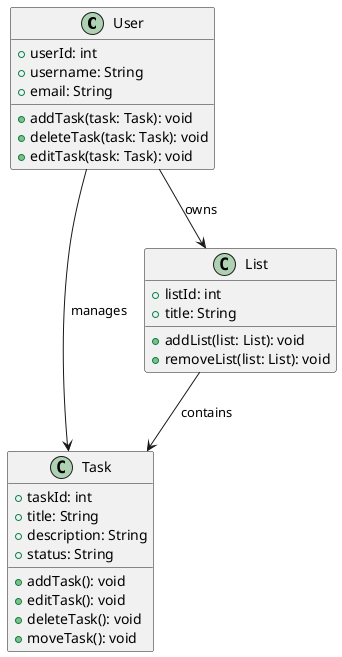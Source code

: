 @startuml
class User {
    +userId: int
    +username: String
    +email: String
    +addTask(task: Task): void
    +deleteTask(task: Task): void
    +editTask(task: Task): void
}

class Task {
    +taskId: int
    +title: String
    +description: String
    +status: String
    +addTask(): void
    +editTask(): void
    +deleteTask(): void
    +moveTask(): void
}

class List {
    +listId: int
    +title: String
    +addList(list: List): void
    +removeList(list: List): void
}

User --> Task : "manages"
User --> List : "owns"
List --> Task : "contains"
@enduml